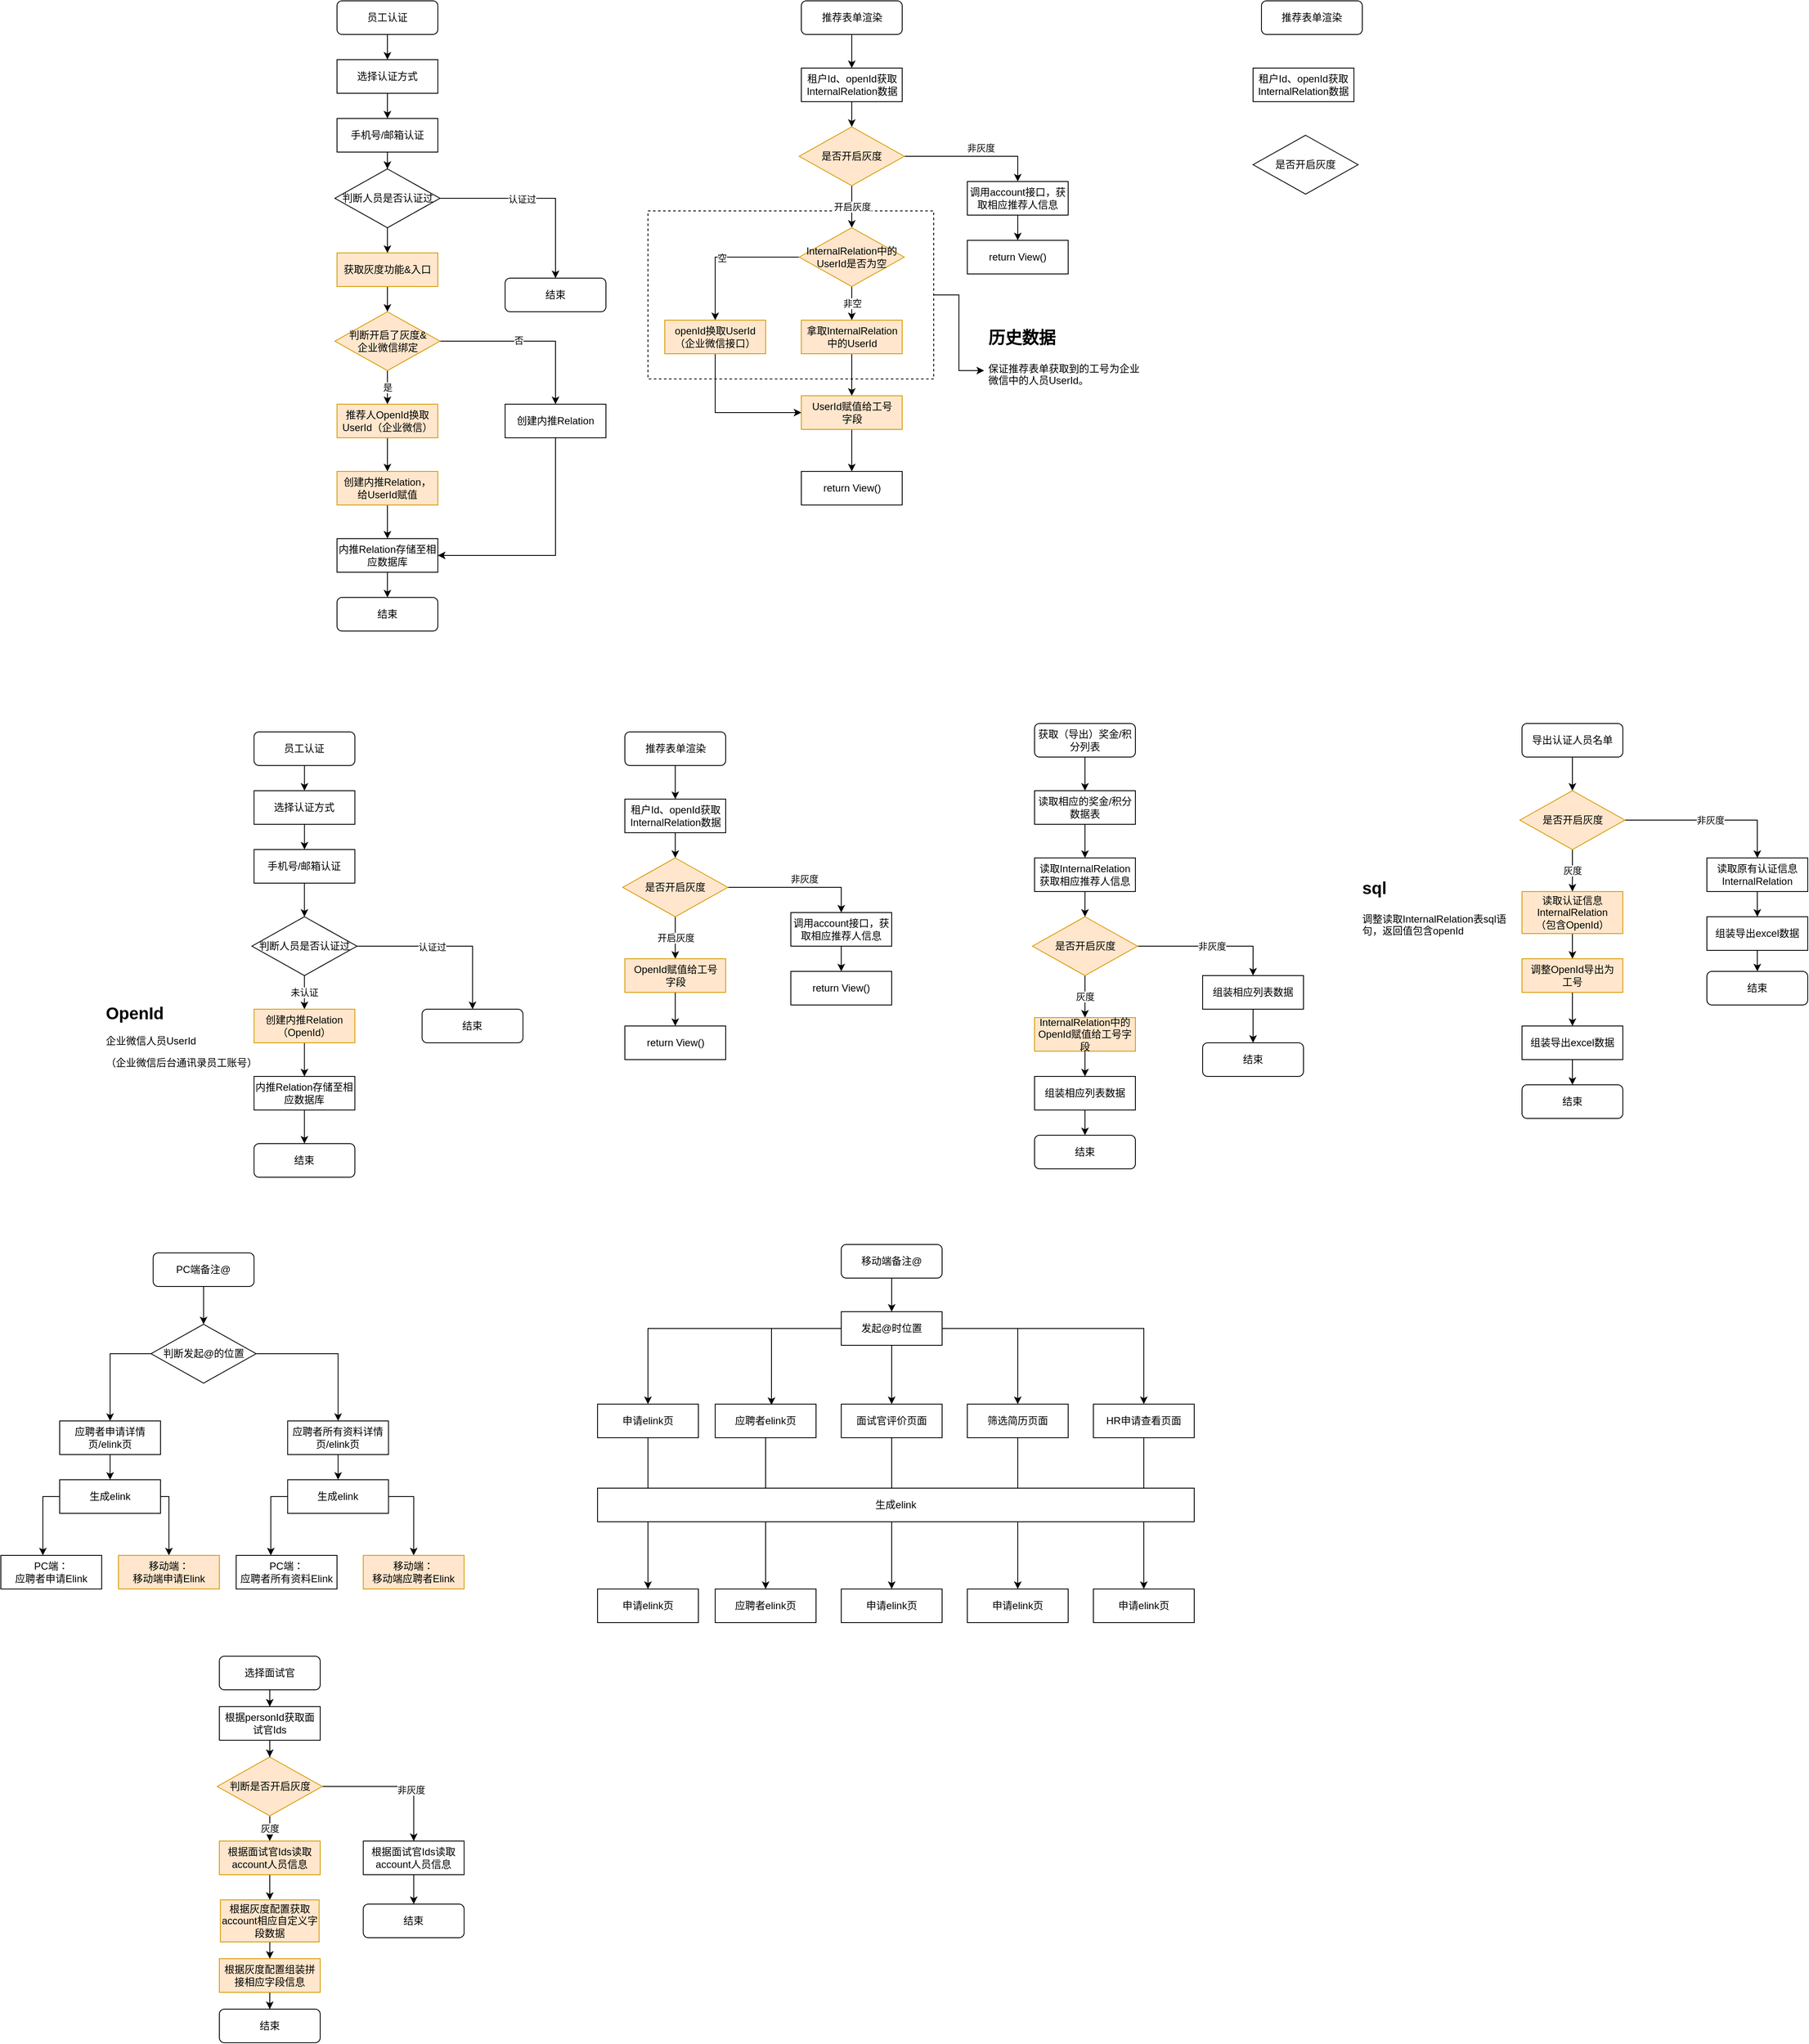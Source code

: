<mxfile version="14.2.7" type="github">
  <diagram name="Page-1" id="e7e014a7-5840-1c2e-5031-d8a46d1fe8dd">
    <mxGraphModel dx="868" dy="450" grid="1" gridSize="10" guides="1" tooltips="1" connect="1" arrows="1" fold="1" page="1" pageScale="1" pageWidth="4681" pageHeight="3300" background="#ffffff" math="0" shadow="0">
      <root>
        <mxCell id="0" />
        <mxCell id="1" parent="0" />
        <mxCell id="D27OONdSgNR5lXa9ugMb-113" style="edgeStyle=orthogonalEdgeStyle;rounded=0;orthogonalLoop=1;jettySize=auto;html=1;" parent="1" source="D27OONdSgNR5lXa9ugMb-111" target="D27OONdSgNR5lXa9ugMb-105" edge="1">
          <mxGeometry relative="1" as="geometry" />
        </mxCell>
        <mxCell id="D27OONdSgNR5lXa9ugMb-111" value="" style="rounded=0;whiteSpace=wrap;html=1;dashed=1;" parent="1" vertex="1">
          <mxGeometry x="810" y="290" width="340" height="200" as="geometry" />
        </mxCell>
        <mxCell id="D27OONdSgNR5lXa9ugMb-51" value="" style="edgeStyle=orthogonalEdgeStyle;rounded=0;orthogonalLoop=1;jettySize=auto;html=1;" parent="1" source="D27OONdSgNR5lXa9ugMb-41" target="D27OONdSgNR5lXa9ugMb-47" edge="1">
          <mxGeometry relative="1" as="geometry" />
        </mxCell>
        <mxCell id="D27OONdSgNR5lXa9ugMb-41" value="员工认证" style="rounded=1;whiteSpace=wrap;html=1;" parent="1" vertex="1">
          <mxGeometry x="440" y="40" width="120" height="40" as="geometry" />
        </mxCell>
        <mxCell id="D27OONdSgNR5lXa9ugMb-53" value="" style="edgeStyle=orthogonalEdgeStyle;rounded=0;orthogonalLoop=1;jettySize=auto;html=1;" parent="1" source="D27OONdSgNR5lXa9ugMb-44" target="D27OONdSgNR5lXa9ugMb-48" edge="1">
          <mxGeometry relative="1" as="geometry" />
        </mxCell>
        <mxCell id="D27OONdSgNR5lXa9ugMb-44" value="手机号/邮箱认证" style="rounded=0;whiteSpace=wrap;html=1;" parent="1" vertex="1">
          <mxGeometry x="440" y="180" width="120" height="40" as="geometry" />
        </mxCell>
        <mxCell id="D27OONdSgNR5lXa9ugMb-58" value="" style="edgeStyle=orthogonalEdgeStyle;rounded=0;orthogonalLoop=1;jettySize=auto;html=1;" parent="1" source="D27OONdSgNR5lXa9ugMb-45" target="D27OONdSgNR5lXa9ugMb-56" edge="1">
          <mxGeometry relative="1" as="geometry" />
        </mxCell>
        <mxCell id="D27OONdSgNR5lXa9ugMb-45" value="获取灰度功能&amp;amp;入口" style="rounded=0;whiteSpace=wrap;html=1;fillColor=#ffe6cc;strokeColor=#d79b00;" parent="1" vertex="1">
          <mxGeometry x="440" y="340" width="120" height="40" as="geometry" />
        </mxCell>
        <mxCell id="D27OONdSgNR5lXa9ugMb-52" value="" style="edgeStyle=orthogonalEdgeStyle;rounded=0;orthogonalLoop=1;jettySize=auto;html=1;" parent="1" source="D27OONdSgNR5lXa9ugMb-47" target="D27OONdSgNR5lXa9ugMb-44" edge="1">
          <mxGeometry relative="1" as="geometry" />
        </mxCell>
        <mxCell id="D27OONdSgNR5lXa9ugMb-47" value="选择认证方式" style="rounded=0;whiteSpace=wrap;html=1;" parent="1" vertex="1">
          <mxGeometry x="440" y="110" width="120" height="40" as="geometry" />
        </mxCell>
        <mxCell id="D27OONdSgNR5lXa9ugMb-54" style="edgeStyle=orthogonalEdgeStyle;rounded=0;orthogonalLoop=1;jettySize=auto;html=1;entryX=0.5;entryY=0;entryDx=0;entryDy=0;" parent="1" source="D27OONdSgNR5lXa9ugMb-48" target="D27OONdSgNR5lXa9ugMb-50" edge="1">
          <mxGeometry relative="1" as="geometry" />
        </mxCell>
        <mxCell id="D27OONdSgNR5lXa9ugMb-55" value="认证过" style="edgeLabel;html=1;align=center;verticalAlign=middle;resizable=0;points=[];" parent="D27OONdSgNR5lXa9ugMb-54" vertex="1" connectable="0">
          <mxGeometry x="-0.165" y="-1" relative="1" as="geometry">
            <mxPoint as="offset" />
          </mxGeometry>
        </mxCell>
        <mxCell id="D27OONdSgNR5lXa9ugMb-57" value="" style="edgeStyle=orthogonalEdgeStyle;rounded=0;orthogonalLoop=1;jettySize=auto;html=1;" parent="1" source="D27OONdSgNR5lXa9ugMb-48" target="D27OONdSgNR5lXa9ugMb-45" edge="1">
          <mxGeometry relative="1" as="geometry" />
        </mxCell>
        <mxCell id="D27OONdSgNR5lXa9ugMb-48" value="判断人员是否认证过" style="rhombus;whiteSpace=wrap;html=1;" parent="1" vertex="1">
          <mxGeometry x="437.5" y="240" width="125" height="70" as="geometry" />
        </mxCell>
        <mxCell id="D27OONdSgNR5lXa9ugMb-50" value="结束" style="rounded=1;whiteSpace=wrap;html=1;" parent="1" vertex="1">
          <mxGeometry x="640" y="370" width="120" height="40" as="geometry" />
        </mxCell>
        <mxCell id="D27OONdSgNR5lXa9ugMb-60" value="是" style="edgeStyle=orthogonalEdgeStyle;rounded=0;orthogonalLoop=1;jettySize=auto;html=1;" parent="1" source="D27OONdSgNR5lXa9ugMb-56" target="D27OONdSgNR5lXa9ugMb-59" edge="1">
          <mxGeometry relative="1" as="geometry" />
        </mxCell>
        <mxCell id="D27OONdSgNR5lXa9ugMb-72" style="edgeStyle=orthogonalEdgeStyle;rounded=0;orthogonalLoop=1;jettySize=auto;html=1;" parent="1" source="D27OONdSgNR5lXa9ugMb-56" target="D27OONdSgNR5lXa9ugMb-70" edge="1">
          <mxGeometry relative="1" as="geometry" />
        </mxCell>
        <mxCell id="D27OONdSgNR5lXa9ugMb-73" value="否" style="edgeLabel;html=1;align=center;verticalAlign=middle;resizable=0;points=[];" parent="D27OONdSgNR5lXa9ugMb-72" vertex="1" connectable="0">
          <mxGeometry x="-0.12" y="1" relative="1" as="geometry">
            <mxPoint as="offset" />
          </mxGeometry>
        </mxCell>
        <mxCell id="D27OONdSgNR5lXa9ugMb-56" value="判断开启了灰度&amp;amp;&lt;br&gt;企业微信绑定" style="rhombus;whiteSpace=wrap;html=1;fillColor=#ffe6cc;strokeColor=#d79b00;" parent="1" vertex="1">
          <mxGeometry x="437.5" y="410" width="125" height="70" as="geometry" />
        </mxCell>
        <mxCell id="D27OONdSgNR5lXa9ugMb-66" value="" style="edgeStyle=orthogonalEdgeStyle;rounded=0;orthogonalLoop=1;jettySize=auto;html=1;" parent="1" source="D27OONdSgNR5lXa9ugMb-59" target="D27OONdSgNR5lXa9ugMb-61" edge="1">
          <mxGeometry relative="1" as="geometry" />
        </mxCell>
        <mxCell id="D27OONdSgNR5lXa9ugMb-59" value="推荐人OpenId换取UserId（企业微信）" style="rounded=0;whiteSpace=wrap;html=1;fillColor=#ffe6cc;strokeColor=#d79b00;" parent="1" vertex="1">
          <mxGeometry x="440" y="520" width="120" height="40" as="geometry" />
        </mxCell>
        <mxCell id="D27OONdSgNR5lXa9ugMb-74" style="edgeStyle=orthogonalEdgeStyle;rounded=0;orthogonalLoop=1;jettySize=auto;html=1;" parent="1" source="D27OONdSgNR5lXa9ugMb-61" target="D27OONdSgNR5lXa9ugMb-71" edge="1">
          <mxGeometry relative="1" as="geometry" />
        </mxCell>
        <mxCell id="D27OONdSgNR5lXa9ugMb-61" value="创建内推Relation，&lt;br&gt;给UserId赋值" style="rounded=0;whiteSpace=wrap;html=1;fillColor=#ffe6cc;strokeColor=#d79b00;" parent="1" vertex="1">
          <mxGeometry x="440" y="600" width="120" height="40" as="geometry" />
        </mxCell>
        <mxCell id="D27OONdSgNR5lXa9ugMb-64" value="结束" style="rounded=1;whiteSpace=wrap;html=1;" parent="1" vertex="1">
          <mxGeometry x="440" y="750" width="120" height="40" as="geometry" />
        </mxCell>
        <mxCell id="D27OONdSgNR5lXa9ugMb-80" style="edgeStyle=orthogonalEdgeStyle;rounded=0;orthogonalLoop=1;jettySize=auto;html=1;entryX=1;entryY=0.5;entryDx=0;entryDy=0;" parent="1" source="D27OONdSgNR5lXa9ugMb-70" target="D27OONdSgNR5lXa9ugMb-71" edge="1">
          <mxGeometry relative="1" as="geometry">
            <Array as="points">
              <mxPoint x="700" y="700" />
            </Array>
          </mxGeometry>
        </mxCell>
        <mxCell id="D27OONdSgNR5lXa9ugMb-70" value="创建内推Relation" style="rounded=0;whiteSpace=wrap;html=1;" parent="1" vertex="1">
          <mxGeometry x="640" y="520" width="120" height="40" as="geometry" />
        </mxCell>
        <mxCell id="D27OONdSgNR5lXa9ugMb-79" value="" style="edgeStyle=orthogonalEdgeStyle;rounded=0;orthogonalLoop=1;jettySize=auto;html=1;" parent="1" source="D27OONdSgNR5lXa9ugMb-71" target="D27OONdSgNR5lXa9ugMb-64" edge="1">
          <mxGeometry relative="1" as="geometry" />
        </mxCell>
        <mxCell id="D27OONdSgNR5lXa9ugMb-71" value="内推Relation存储至相应数据库" style="rounded=0;whiteSpace=wrap;html=1;" parent="1" vertex="1">
          <mxGeometry x="440" y="680" width="120" height="40" as="geometry" />
        </mxCell>
        <mxCell id="D27OONdSgNR5lXa9ugMb-91" value="" style="edgeStyle=orthogonalEdgeStyle;rounded=0;orthogonalLoop=1;jettySize=auto;html=1;" parent="1" source="D27OONdSgNR5lXa9ugMb-83" target="D27OONdSgNR5lXa9ugMb-84" edge="1">
          <mxGeometry relative="1" as="geometry" />
        </mxCell>
        <mxCell id="D27OONdSgNR5lXa9ugMb-83" value="推荐表单渲染" style="rounded=1;whiteSpace=wrap;html=1;" parent="1" vertex="1">
          <mxGeometry x="992.5" y="40" width="120" height="40" as="geometry" />
        </mxCell>
        <mxCell id="D27OONdSgNR5lXa9ugMb-92" value="" style="edgeStyle=orthogonalEdgeStyle;rounded=0;orthogonalLoop=1;jettySize=auto;html=1;" parent="1" source="D27OONdSgNR5lXa9ugMb-84" target="D27OONdSgNR5lXa9ugMb-86" edge="1">
          <mxGeometry relative="1" as="geometry" />
        </mxCell>
        <mxCell id="D27OONdSgNR5lXa9ugMb-84" value="租户Id、openId获取InternalRelation数据" style="rounded=0;whiteSpace=wrap;html=1;" parent="1" vertex="1">
          <mxGeometry x="992.5" y="120" width="120" height="40" as="geometry" />
        </mxCell>
        <mxCell id="D27OONdSgNR5lXa9ugMb-97" value="" style="edgeStyle=orthogonalEdgeStyle;rounded=0;orthogonalLoop=1;jettySize=auto;html=1;" parent="1" source="D27OONdSgNR5lXa9ugMb-85" target="D27OONdSgNR5lXa9ugMb-96" edge="1">
          <mxGeometry relative="1" as="geometry" />
        </mxCell>
        <mxCell id="D27OONdSgNR5lXa9ugMb-85" value="调用account接口，获取相应推荐人信息" style="rounded=0;whiteSpace=wrap;html=1;" parent="1" vertex="1">
          <mxGeometry x="1190" y="255" width="120" height="40" as="geometry" />
        </mxCell>
        <mxCell id="D27OONdSgNR5lXa9ugMb-93" value="开启灰度" style="edgeStyle=orthogonalEdgeStyle;rounded=0;orthogonalLoop=1;jettySize=auto;html=1;" parent="1" source="D27OONdSgNR5lXa9ugMb-86" target="D27OONdSgNR5lXa9ugMb-87" edge="1">
          <mxGeometry relative="1" as="geometry" />
        </mxCell>
        <mxCell id="D27OONdSgNR5lXa9ugMb-94" value="" style="edgeStyle=orthogonalEdgeStyle;rounded=0;orthogonalLoop=1;jettySize=auto;html=1;" parent="1" source="D27OONdSgNR5lXa9ugMb-86" target="D27OONdSgNR5lXa9ugMb-85" edge="1">
          <mxGeometry relative="1" as="geometry">
            <Array as="points">
              <mxPoint x="1250" y="225" />
            </Array>
          </mxGeometry>
        </mxCell>
        <mxCell id="D27OONdSgNR5lXa9ugMb-95" value="非灰度" style="edgeLabel;html=1;align=center;verticalAlign=middle;resizable=0;points=[];" parent="D27OONdSgNR5lXa9ugMb-94" vertex="1" connectable="0">
          <mxGeometry x="-0.016" relative="1" as="geometry">
            <mxPoint x="9.36" y="-10" as="offset" />
          </mxGeometry>
        </mxCell>
        <mxCell id="D27OONdSgNR5lXa9ugMb-86" value="是否开启灰度" style="rhombus;whiteSpace=wrap;html=1;fillColor=#ffe6cc;strokeColor=#d79b00;" parent="1" vertex="1">
          <mxGeometry x="990" y="190" width="125" height="70" as="geometry" />
        </mxCell>
        <mxCell id="D27OONdSgNR5lXa9ugMb-98" value="非空" style="edgeStyle=orthogonalEdgeStyle;rounded=0;orthogonalLoop=1;jettySize=auto;html=1;" parent="1" source="D27OONdSgNR5lXa9ugMb-87" target="D27OONdSgNR5lXa9ugMb-88" edge="1">
          <mxGeometry relative="1" as="geometry" />
        </mxCell>
        <mxCell id="D27OONdSgNR5lXa9ugMb-99" style="edgeStyle=orthogonalEdgeStyle;rounded=0;orthogonalLoop=1;jettySize=auto;html=1;entryX=0.5;entryY=0;entryDx=0;entryDy=0;" parent="1" source="D27OONdSgNR5lXa9ugMb-87" target="D27OONdSgNR5lXa9ugMb-89" edge="1">
          <mxGeometry relative="1" as="geometry" />
        </mxCell>
        <mxCell id="D27OONdSgNR5lXa9ugMb-100" value="空" style="edgeLabel;html=1;align=center;verticalAlign=middle;resizable=0;points=[];" parent="D27OONdSgNR5lXa9ugMb-99" vertex="1" connectable="0">
          <mxGeometry x="0.052" y="1" relative="1" as="geometry">
            <mxPoint as="offset" />
          </mxGeometry>
        </mxCell>
        <mxCell id="D27OONdSgNR5lXa9ugMb-87" value="InternalRelation中的UserId是否为空" style="rhombus;whiteSpace=wrap;html=1;fillColor=#ffe6cc;strokeColor=#d79b00;" parent="1" vertex="1">
          <mxGeometry x="990" y="310" width="125" height="70" as="geometry" />
        </mxCell>
        <mxCell id="D27OONdSgNR5lXa9ugMb-102" style="edgeStyle=orthogonalEdgeStyle;rounded=0;orthogonalLoop=1;jettySize=auto;html=1;entryX=0.5;entryY=0;entryDx=0;entryDy=0;" parent="1" source="D27OONdSgNR5lXa9ugMb-88" target="D27OONdSgNR5lXa9ugMb-101" edge="1">
          <mxGeometry relative="1" as="geometry" />
        </mxCell>
        <mxCell id="D27OONdSgNR5lXa9ugMb-88" value="拿取InternalRelation中的UserId" style="rounded=0;whiteSpace=wrap;html=1;fillColor=#ffe6cc;strokeColor=#d79b00;" parent="1" vertex="1">
          <mxGeometry x="992.5" y="420" width="120" height="40" as="geometry" />
        </mxCell>
        <mxCell id="D27OONdSgNR5lXa9ugMb-103" style="edgeStyle=orthogonalEdgeStyle;rounded=0;orthogonalLoop=1;jettySize=auto;html=1;entryX=0;entryY=0.5;entryDx=0;entryDy=0;" parent="1" source="D27OONdSgNR5lXa9ugMb-89" target="D27OONdSgNR5lXa9ugMb-101" edge="1">
          <mxGeometry relative="1" as="geometry">
            <Array as="points">
              <mxPoint x="890" y="530" />
            </Array>
          </mxGeometry>
        </mxCell>
        <mxCell id="D27OONdSgNR5lXa9ugMb-89" value="openId换取UserId（企业微信接口）" style="rounded=0;whiteSpace=wrap;html=1;fillColor=#ffe6cc;strokeColor=#d79b00;" parent="1" vertex="1">
          <mxGeometry x="830" y="420" width="120" height="40" as="geometry" />
        </mxCell>
        <mxCell id="D27OONdSgNR5lXa9ugMb-90" value="return View()" style="rounded=0;whiteSpace=wrap;html=1;" parent="1" vertex="1">
          <mxGeometry x="992.5" y="600" width="120" height="40" as="geometry" />
        </mxCell>
        <mxCell id="D27OONdSgNR5lXa9ugMb-96" value="return View()" style="rounded=0;whiteSpace=wrap;html=1;" parent="1" vertex="1">
          <mxGeometry x="1190" y="325" width="120" height="40" as="geometry" />
        </mxCell>
        <mxCell id="D27OONdSgNR5lXa9ugMb-104" value="" style="edgeStyle=orthogonalEdgeStyle;rounded=0;orthogonalLoop=1;jettySize=auto;html=1;" parent="1" source="D27OONdSgNR5lXa9ugMb-101" target="D27OONdSgNR5lXa9ugMb-90" edge="1">
          <mxGeometry relative="1" as="geometry" />
        </mxCell>
        <mxCell id="D27OONdSgNR5lXa9ugMb-101" value="UserId赋值给工号&lt;br&gt;字段" style="rounded=0;whiteSpace=wrap;html=1;fillColor=#ffe6cc;strokeColor=#d79b00;" parent="1" vertex="1">
          <mxGeometry x="992.5" y="510" width="120" height="40" as="geometry" />
        </mxCell>
        <mxCell id="D27OONdSgNR5lXa9ugMb-105" value="&lt;h1&gt;&lt;font style=&quot;font-size: 20px&quot;&gt;历史数据&lt;/font&gt;&lt;/h1&gt;&lt;p&gt;&lt;span&gt;保证推荐表单获取到的工号为企业微信中的人员UserId。&lt;/span&gt;&lt;br&gt;&lt;/p&gt;" style="text;html=1;strokeColor=none;fillColor=none;spacing=5;spacingTop=-20;whiteSpace=wrap;overflow=hidden;rounded=0;" parent="1" vertex="1">
          <mxGeometry x="1210" y="420" width="190" height="120" as="geometry" />
        </mxCell>
        <mxCell id="D27OONdSgNR5lXa9ugMb-114" value="推荐表单渲染" style="rounded=1;whiteSpace=wrap;html=1;" parent="1" vertex="1">
          <mxGeometry x="1540" y="40" width="120" height="40" as="geometry" />
        </mxCell>
        <mxCell id="D27OONdSgNR5lXa9ugMb-115" value="租户Id、openId获取InternalRelation数据" style="rounded=0;whiteSpace=wrap;html=1;" parent="1" vertex="1">
          <mxGeometry x="1530" y="120" width="120" height="40" as="geometry" />
        </mxCell>
        <mxCell id="D27OONdSgNR5lXa9ugMb-116" value="是否开启灰度" style="rhombus;whiteSpace=wrap;html=1;" parent="1" vertex="1">
          <mxGeometry x="1530" y="200" width="125" height="70" as="geometry" />
        </mxCell>
        <mxCell id="D27OONdSgNR5lXa9ugMb-117" value="" style="edgeStyle=orthogonalEdgeStyle;rounded=0;orthogonalLoop=1;jettySize=auto;html=1;" parent="1" source="D27OONdSgNR5lXa9ugMb-118" target="D27OONdSgNR5lXa9ugMb-124" edge="1">
          <mxGeometry relative="1" as="geometry" />
        </mxCell>
        <mxCell id="D27OONdSgNR5lXa9ugMb-118" value="员工认证" style="rounded=1;whiteSpace=wrap;html=1;" parent="1" vertex="1">
          <mxGeometry x="341.25" y="910" width="120" height="40" as="geometry" />
        </mxCell>
        <mxCell id="D27OONdSgNR5lXa9ugMb-119" value="" style="edgeStyle=orthogonalEdgeStyle;rounded=0;orthogonalLoop=1;jettySize=auto;html=1;" parent="1" source="D27OONdSgNR5lXa9ugMb-120" target="D27OONdSgNR5lXa9ugMb-128" edge="1">
          <mxGeometry relative="1" as="geometry" />
        </mxCell>
        <mxCell id="D27OONdSgNR5lXa9ugMb-120" value="手机号/邮箱认证" style="rounded=0;whiteSpace=wrap;html=1;" parent="1" vertex="1">
          <mxGeometry x="341.25" y="1050" width="120" height="40" as="geometry" />
        </mxCell>
        <mxCell id="D27OONdSgNR5lXa9ugMb-121" value="" style="edgeStyle=orthogonalEdgeStyle;rounded=0;orthogonalLoop=1;jettySize=auto;html=1;" parent="1" edge="1">
          <mxGeometry relative="1" as="geometry">
            <mxPoint x="401.3" y="1250" as="sourcePoint" />
          </mxGeometry>
        </mxCell>
        <mxCell id="D27OONdSgNR5lXa9ugMb-123" value="" style="edgeStyle=orthogonalEdgeStyle;rounded=0;orthogonalLoop=1;jettySize=auto;html=1;" parent="1" source="D27OONdSgNR5lXa9ugMb-124" target="D27OONdSgNR5lXa9ugMb-120" edge="1">
          <mxGeometry relative="1" as="geometry" />
        </mxCell>
        <mxCell id="D27OONdSgNR5lXa9ugMb-124" value="选择认证方式" style="rounded=0;whiteSpace=wrap;html=1;" parent="1" vertex="1">
          <mxGeometry x="341.25" y="980" width="120" height="40" as="geometry" />
        </mxCell>
        <mxCell id="D27OONdSgNR5lXa9ugMb-125" style="edgeStyle=orthogonalEdgeStyle;rounded=0;orthogonalLoop=1;jettySize=auto;html=1;entryX=0.5;entryY=0;entryDx=0;entryDy=0;" parent="1" source="D27OONdSgNR5lXa9ugMb-128" target="D27OONdSgNR5lXa9ugMb-129" edge="1">
          <mxGeometry relative="1" as="geometry" />
        </mxCell>
        <mxCell id="D27OONdSgNR5lXa9ugMb-126" value="认证过" style="edgeLabel;html=1;align=center;verticalAlign=middle;resizable=0;points=[];" parent="D27OONdSgNR5lXa9ugMb-125" vertex="1" connectable="0">
          <mxGeometry x="-0.165" y="-1" relative="1" as="geometry">
            <mxPoint as="offset" />
          </mxGeometry>
        </mxCell>
        <mxCell id="D27OONdSgNR5lXa9ugMb-127" value="未认证" style="edgeStyle=orthogonalEdgeStyle;rounded=0;orthogonalLoop=1;jettySize=auto;html=1;entryX=0.5;entryY=0;entryDx=0;entryDy=0;" parent="1" source="D27OONdSgNR5lXa9ugMb-128" target="D27OONdSgNR5lXa9ugMb-140" edge="1">
          <mxGeometry relative="1" as="geometry">
            <mxPoint x="401.3" y="1210" as="targetPoint" />
          </mxGeometry>
        </mxCell>
        <mxCell id="D27OONdSgNR5lXa9ugMb-128" value="判断人员是否认证过" style="rhombus;whiteSpace=wrap;html=1;" parent="1" vertex="1">
          <mxGeometry x="338.75" y="1130" width="125" height="70" as="geometry" />
        </mxCell>
        <mxCell id="D27OONdSgNR5lXa9ugMb-129" value="结束" style="rounded=1;whiteSpace=wrap;html=1;" parent="1" vertex="1">
          <mxGeometry x="541.25" y="1240" width="120" height="40" as="geometry" />
        </mxCell>
        <mxCell id="D27OONdSgNR5lXa9ugMb-130" value="是" style="edgeStyle=orthogonalEdgeStyle;rounded=0;orthogonalLoop=1;jettySize=auto;html=1;" parent="1" edge="1">
          <mxGeometry relative="1" as="geometry">
            <mxPoint x="401.25" y="1350" as="sourcePoint" />
          </mxGeometry>
        </mxCell>
        <mxCell id="D27OONdSgNR5lXa9ugMb-134" value="" style="edgeStyle=orthogonalEdgeStyle;rounded=0;orthogonalLoop=1;jettySize=auto;html=1;" parent="1" edge="1">
          <mxGeometry relative="1" as="geometry">
            <mxPoint x="401.25" y="1430" as="sourcePoint" />
          </mxGeometry>
        </mxCell>
        <mxCell id="D27OONdSgNR5lXa9ugMb-138" value="结束" style="rounded=1;whiteSpace=wrap;html=1;" parent="1" vertex="1">
          <mxGeometry x="341.25" y="1400" width="120" height="40" as="geometry" />
        </mxCell>
        <mxCell id="D27OONdSgNR5lXa9ugMb-146" value="" style="edgeStyle=orthogonalEdgeStyle;rounded=0;orthogonalLoop=1;jettySize=auto;html=1;" parent="1" source="D27OONdSgNR5lXa9ugMb-140" target="D27OONdSgNR5lXa9ugMb-142" edge="1">
          <mxGeometry relative="1" as="geometry" />
        </mxCell>
        <mxCell id="D27OONdSgNR5lXa9ugMb-140" value="创建内推Relation（OpenId）" style="rounded=0;whiteSpace=wrap;html=1;fillColor=#ffe6cc;strokeColor=#d79b00;" parent="1" vertex="1">
          <mxGeometry x="341.25" y="1240" width="120" height="40" as="geometry" />
        </mxCell>
        <mxCell id="D27OONdSgNR5lXa9ugMb-147" value="" style="edgeStyle=orthogonalEdgeStyle;rounded=0;orthogonalLoop=1;jettySize=auto;html=1;" parent="1" source="D27OONdSgNR5lXa9ugMb-142" target="D27OONdSgNR5lXa9ugMb-138" edge="1">
          <mxGeometry relative="1" as="geometry" />
        </mxCell>
        <mxCell id="D27OONdSgNR5lXa9ugMb-142" value="内推Relation存储至相应数据库" style="rounded=0;whiteSpace=wrap;html=1;" parent="1" vertex="1">
          <mxGeometry x="341.25" y="1320" width="120" height="40" as="geometry" />
        </mxCell>
        <mxCell id="D27OONdSgNR5lXa9ugMb-148" value="&lt;h1 style=&quot;font-size: 20px&quot;&gt;OpenId&lt;/h1&gt;&lt;p&gt;企业微信人员UserId&lt;/p&gt;&lt;p&gt;（企业微信后台通讯录员工账号）&lt;/p&gt;" style="text;html=1;strokeColor=none;fillColor=none;spacing=5;spacingTop=-20;whiteSpace=wrap;overflow=hidden;rounded=0;dashed=1;" parent="1" vertex="1">
          <mxGeometry x="160" y="1230" width="190" height="120" as="geometry" />
        </mxCell>
        <mxCell id="D27OONdSgNR5lXa9ugMb-151" value="" style="edgeStyle=orthogonalEdgeStyle;rounded=0;orthogonalLoop=1;jettySize=auto;html=1;" parent="1" source="D27OONdSgNR5lXa9ugMb-152" target="D27OONdSgNR5lXa9ugMb-154" edge="1">
          <mxGeometry relative="1" as="geometry" />
        </mxCell>
        <mxCell id="D27OONdSgNR5lXa9ugMb-152" value="推荐表单渲染" style="rounded=1;whiteSpace=wrap;html=1;" parent="1" vertex="1">
          <mxGeometry x="782.5" y="910" width="120" height="40" as="geometry" />
        </mxCell>
        <mxCell id="D27OONdSgNR5lXa9ugMb-153" value="" style="edgeStyle=orthogonalEdgeStyle;rounded=0;orthogonalLoop=1;jettySize=auto;html=1;" parent="1" source="D27OONdSgNR5lXa9ugMb-154" target="D27OONdSgNR5lXa9ugMb-160" edge="1">
          <mxGeometry relative="1" as="geometry" />
        </mxCell>
        <mxCell id="D27OONdSgNR5lXa9ugMb-154" value="租户Id、openId获取InternalRelation数据" style="rounded=0;whiteSpace=wrap;html=1;" parent="1" vertex="1">
          <mxGeometry x="782.5" y="990" width="120" height="40" as="geometry" />
        </mxCell>
        <mxCell id="D27OONdSgNR5lXa9ugMb-155" value="" style="edgeStyle=orthogonalEdgeStyle;rounded=0;orthogonalLoop=1;jettySize=auto;html=1;" parent="1" source="D27OONdSgNR5lXa9ugMb-156" target="D27OONdSgNR5lXa9ugMb-170" edge="1">
          <mxGeometry relative="1" as="geometry" />
        </mxCell>
        <mxCell id="D27OONdSgNR5lXa9ugMb-156" value="调用account接口，获取相应推荐人信息" style="rounded=0;whiteSpace=wrap;html=1;" parent="1" vertex="1">
          <mxGeometry x="980" y="1125" width="120" height="40" as="geometry" />
        </mxCell>
        <mxCell id="D27OONdSgNR5lXa9ugMb-157" value="开启灰度" style="edgeStyle=orthogonalEdgeStyle;rounded=0;orthogonalLoop=1;jettySize=auto;html=1;" parent="1" source="D27OONdSgNR5lXa9ugMb-160" edge="1">
          <mxGeometry relative="1" as="geometry">
            <mxPoint x="842.5" y="1180" as="targetPoint" />
          </mxGeometry>
        </mxCell>
        <mxCell id="D27OONdSgNR5lXa9ugMb-158" value="" style="edgeStyle=orthogonalEdgeStyle;rounded=0;orthogonalLoop=1;jettySize=auto;html=1;" parent="1" source="D27OONdSgNR5lXa9ugMb-160" target="D27OONdSgNR5lXa9ugMb-156" edge="1">
          <mxGeometry relative="1" as="geometry">
            <Array as="points">
              <mxPoint x="1040" y="1095" />
            </Array>
          </mxGeometry>
        </mxCell>
        <mxCell id="D27OONdSgNR5lXa9ugMb-159" value="非灰度" style="edgeLabel;html=1;align=center;verticalAlign=middle;resizable=0;points=[];" parent="D27OONdSgNR5lXa9ugMb-158" vertex="1" connectable="0">
          <mxGeometry x="-0.016" relative="1" as="geometry">
            <mxPoint x="9.36" y="-10" as="offset" />
          </mxGeometry>
        </mxCell>
        <mxCell id="D27OONdSgNR5lXa9ugMb-160" value="是否开启灰度" style="rhombus;whiteSpace=wrap;html=1;fillColor=#ffe6cc;strokeColor=#d79b00;" parent="1" vertex="1">
          <mxGeometry x="780" y="1060" width="125" height="70" as="geometry" />
        </mxCell>
        <mxCell id="D27OONdSgNR5lXa9ugMb-169" value="return View()" style="rounded=0;whiteSpace=wrap;html=1;" parent="1" vertex="1">
          <mxGeometry x="782.5" y="1260" width="120" height="40" as="geometry" />
        </mxCell>
        <mxCell id="D27OONdSgNR5lXa9ugMb-170" value="return View()" style="rounded=0;whiteSpace=wrap;html=1;" parent="1" vertex="1">
          <mxGeometry x="980" y="1195" width="120" height="40" as="geometry" />
        </mxCell>
        <mxCell id="D27OONdSgNR5lXa9ugMb-171" value="" style="edgeStyle=orthogonalEdgeStyle;rounded=0;orthogonalLoop=1;jettySize=auto;html=1;" parent="1" source="D27OONdSgNR5lXa9ugMb-172" target="D27OONdSgNR5lXa9ugMb-169" edge="1">
          <mxGeometry relative="1" as="geometry" />
        </mxCell>
        <mxCell id="D27OONdSgNR5lXa9ugMb-172" value="OpenId赋值给工号&lt;br&gt;字段" style="rounded=0;whiteSpace=wrap;html=1;fillColor=#ffe6cc;strokeColor=#d79b00;" parent="1" vertex="1">
          <mxGeometry x="782.5" y="1180" width="120" height="40" as="geometry" />
        </mxCell>
        <mxCell id="D27OONdSgNR5lXa9ugMb-187" value="" style="edgeStyle=orthogonalEdgeStyle;rounded=0;orthogonalLoop=1;jettySize=auto;html=1;" parent="1" source="D27OONdSgNR5lXa9ugMb-176" target="D27OONdSgNR5lXa9ugMb-177" edge="1">
          <mxGeometry relative="1" as="geometry" />
        </mxCell>
        <mxCell id="D27OONdSgNR5lXa9ugMb-176" value="获取（导出）奖金/积分列表" style="rounded=1;whiteSpace=wrap;html=1;" parent="1" vertex="1">
          <mxGeometry x="1270" y="900" width="120" height="40" as="geometry" />
        </mxCell>
        <mxCell id="D27OONdSgNR5lXa9ugMb-188" value="" style="edgeStyle=orthogonalEdgeStyle;rounded=0;orthogonalLoop=1;jettySize=auto;html=1;" parent="1" source="D27OONdSgNR5lXa9ugMb-177" target="D27OONdSgNR5lXa9ugMb-180" edge="1">
          <mxGeometry relative="1" as="geometry" />
        </mxCell>
        <mxCell id="D27OONdSgNR5lXa9ugMb-177" value="读取相应的奖金/积分数据表" style="rounded=0;whiteSpace=wrap;html=1;" parent="1" vertex="1">
          <mxGeometry x="1270" y="980" width="120" height="40" as="geometry" />
        </mxCell>
        <mxCell id="D27OONdSgNR5lXa9ugMb-190" value="灰度" style="edgeStyle=orthogonalEdgeStyle;rounded=0;orthogonalLoop=1;jettySize=auto;html=1;" parent="1" source="D27OONdSgNR5lXa9ugMb-179" target="D27OONdSgNR5lXa9ugMb-183" edge="1">
          <mxGeometry relative="1" as="geometry" />
        </mxCell>
        <mxCell id="D27OONdSgNR5lXa9ugMb-193" value="" style="edgeStyle=orthogonalEdgeStyle;rounded=0;orthogonalLoop=1;jettySize=auto;html=1;" parent="1" source="D27OONdSgNR5lXa9ugMb-179" target="D27OONdSgNR5lXa9ugMb-181" edge="1">
          <mxGeometry relative="1" as="geometry">
            <Array as="points">
              <mxPoint x="1530" y="1165" />
            </Array>
          </mxGeometry>
        </mxCell>
        <mxCell id="D27OONdSgNR5lXa9ugMb-195" value="非灰度" style="edgeLabel;html=1;align=center;verticalAlign=middle;resizable=0;points=[];" parent="D27OONdSgNR5lXa9ugMb-193" vertex="1" connectable="0">
          <mxGeometry x="0.026" relative="1" as="geometry">
            <mxPoint as="offset" />
          </mxGeometry>
        </mxCell>
        <mxCell id="D27OONdSgNR5lXa9ugMb-179" value="是否开启灰度" style="rhombus;whiteSpace=wrap;html=1;fillColor=#ffe6cc;strokeColor=#d79b00;" parent="1" vertex="1">
          <mxGeometry x="1267.5" y="1130" width="125" height="70" as="geometry" />
        </mxCell>
        <mxCell id="D27OONdSgNR5lXa9ugMb-189" value="" style="edgeStyle=orthogonalEdgeStyle;rounded=0;orthogonalLoop=1;jettySize=auto;html=1;" parent="1" source="D27OONdSgNR5lXa9ugMb-180" target="D27OONdSgNR5lXa9ugMb-179" edge="1">
          <mxGeometry relative="1" as="geometry" />
        </mxCell>
        <mxCell id="D27OONdSgNR5lXa9ugMb-180" value="读取InternalRelation获取相应推荐人信息" style="rounded=0;whiteSpace=wrap;html=1;" parent="1" vertex="1">
          <mxGeometry x="1270" y="1060" width="120" height="40" as="geometry" />
        </mxCell>
        <mxCell id="D27OONdSgNR5lXa9ugMb-194" value="" style="edgeStyle=orthogonalEdgeStyle;rounded=0;orthogonalLoop=1;jettySize=auto;html=1;" parent="1" source="D27OONdSgNR5lXa9ugMb-181" target="D27OONdSgNR5lXa9ugMb-182" edge="1">
          <mxGeometry relative="1" as="geometry" />
        </mxCell>
        <mxCell id="D27OONdSgNR5lXa9ugMb-181" value="组装相应列表数据" style="rounded=0;whiteSpace=wrap;html=1;" parent="1" vertex="1">
          <mxGeometry x="1470" y="1200" width="120" height="40" as="geometry" />
        </mxCell>
        <mxCell id="D27OONdSgNR5lXa9ugMb-182" value="结束" style="rounded=1;whiteSpace=wrap;html=1;" parent="1" vertex="1">
          <mxGeometry x="1470" y="1280" width="120" height="40" as="geometry" />
        </mxCell>
        <mxCell id="D27OONdSgNR5lXa9ugMb-191" value="" style="edgeStyle=orthogonalEdgeStyle;rounded=0;orthogonalLoop=1;jettySize=auto;html=1;" parent="1" source="D27OONdSgNR5lXa9ugMb-183" target="D27OONdSgNR5lXa9ugMb-186" edge="1">
          <mxGeometry relative="1" as="geometry" />
        </mxCell>
        <mxCell id="D27OONdSgNR5lXa9ugMb-183" value="InternalRelation中的OpenId赋值给工号字段" style="rounded=0;whiteSpace=wrap;html=1;fillColor=#ffe6cc;strokeColor=#d79b00;" parent="1" vertex="1">
          <mxGeometry x="1270" y="1250" width="120" height="40" as="geometry" />
        </mxCell>
        <mxCell id="D27OONdSgNR5lXa9ugMb-185" value="结束" style="rounded=1;whiteSpace=wrap;html=1;" parent="1" vertex="1">
          <mxGeometry x="1270" y="1390" width="120" height="40" as="geometry" />
        </mxCell>
        <mxCell id="D27OONdSgNR5lXa9ugMb-192" value="" style="edgeStyle=orthogonalEdgeStyle;rounded=0;orthogonalLoop=1;jettySize=auto;html=1;" parent="1" source="D27OONdSgNR5lXa9ugMb-186" target="D27OONdSgNR5lXa9ugMb-185" edge="1">
          <mxGeometry relative="1" as="geometry" />
        </mxCell>
        <mxCell id="D27OONdSgNR5lXa9ugMb-186" value="组装相应列表数据" style="rounded=0;whiteSpace=wrap;html=1;" parent="1" vertex="1">
          <mxGeometry x="1270" y="1320" width="120" height="40" as="geometry" />
        </mxCell>
        <mxCell id="D27OONdSgNR5lXa9ugMb-206" value="" style="edgeStyle=orthogonalEdgeStyle;rounded=0;orthogonalLoop=1;jettySize=auto;html=1;" parent="1" source="D27OONdSgNR5lXa9ugMb-196" target="D27OONdSgNR5lXa9ugMb-198" edge="1">
          <mxGeometry relative="1" as="geometry" />
        </mxCell>
        <mxCell id="D27OONdSgNR5lXa9ugMb-196" value="导出认证人员名单" style="rounded=1;whiteSpace=wrap;html=1;" parent="1" vertex="1">
          <mxGeometry x="1850" y="900" width="120" height="40" as="geometry" />
        </mxCell>
        <mxCell id="D27OONdSgNR5lXa9ugMb-223" value="" style="edgeStyle=orthogonalEdgeStyle;rounded=0;orthogonalLoop=1;jettySize=auto;html=1;" parent="1" source="D27OONdSgNR5lXa9ugMb-197" target="D27OONdSgNR5lXa9ugMb-201" edge="1">
          <mxGeometry relative="1" as="geometry" />
        </mxCell>
        <mxCell id="D27OONdSgNR5lXa9ugMb-197" value="读取原有认证信息InternalRelation" style="rounded=0;whiteSpace=wrap;html=1;" parent="1" vertex="1">
          <mxGeometry x="2070" y="1060" width="120" height="40" as="geometry" />
        </mxCell>
        <mxCell id="D27OONdSgNR5lXa9ugMb-207" value="灰度" style="edgeStyle=orthogonalEdgeStyle;rounded=0;orthogonalLoop=1;jettySize=auto;html=1;" parent="1" source="D27OONdSgNR5lXa9ugMb-198" target="D27OONdSgNR5lXa9ugMb-199" edge="1">
          <mxGeometry relative="1" as="geometry" />
        </mxCell>
        <mxCell id="D27OONdSgNR5lXa9ugMb-208" value="非灰度" style="edgeStyle=orthogonalEdgeStyle;rounded=0;orthogonalLoop=1;jettySize=auto;html=1;" parent="1" source="D27OONdSgNR5lXa9ugMb-198" target="D27OONdSgNR5lXa9ugMb-197" edge="1">
          <mxGeometry relative="1" as="geometry" />
        </mxCell>
        <mxCell id="D27OONdSgNR5lXa9ugMb-198" value="是否开启灰度" style="rhombus;whiteSpace=wrap;html=1;fillColor=#ffe6cc;strokeColor=#d79b00;" parent="1" vertex="1">
          <mxGeometry x="1847.5" y="980" width="125" height="70" as="geometry" />
        </mxCell>
        <mxCell id="D27OONdSgNR5lXa9ugMb-210" value="" style="edgeStyle=orthogonalEdgeStyle;rounded=0;orthogonalLoop=1;jettySize=auto;html=1;" parent="1" source="D27OONdSgNR5lXa9ugMb-199" target="D27OONdSgNR5lXa9ugMb-200" edge="1">
          <mxGeometry relative="1" as="geometry" />
        </mxCell>
        <mxCell id="D27OONdSgNR5lXa9ugMb-199" value="读取认证信息InternalRelation&lt;br&gt;（包含OpenId）" style="rounded=0;whiteSpace=wrap;html=1;fillColor=#ffe6cc;strokeColor=#d79b00;" parent="1" vertex="1">
          <mxGeometry x="1850" y="1100" width="120" height="50" as="geometry" />
        </mxCell>
        <mxCell id="D27OONdSgNR5lXa9ugMb-217" value="" style="edgeStyle=orthogonalEdgeStyle;rounded=0;orthogonalLoop=1;jettySize=auto;html=1;" parent="1" source="D27OONdSgNR5lXa9ugMb-200" target="D27OONdSgNR5lXa9ugMb-204" edge="1">
          <mxGeometry relative="1" as="geometry" />
        </mxCell>
        <mxCell id="D27OONdSgNR5lXa9ugMb-200" value="调整OpenId导出为&lt;br&gt;工号" style="rounded=0;whiteSpace=wrap;html=1;fillColor=#ffe6cc;strokeColor=#d79b00;" parent="1" vertex="1">
          <mxGeometry x="1850" y="1180" width="120" height="40" as="geometry" />
        </mxCell>
        <mxCell id="D27OONdSgNR5lXa9ugMb-224" value="" style="edgeStyle=orthogonalEdgeStyle;rounded=0;orthogonalLoop=1;jettySize=auto;html=1;" parent="1" source="D27OONdSgNR5lXa9ugMb-201" target="D27OONdSgNR5lXa9ugMb-202" edge="1">
          <mxGeometry relative="1" as="geometry" />
        </mxCell>
        <mxCell id="D27OONdSgNR5lXa9ugMb-201" value="组装导出excel数据" style="rounded=0;whiteSpace=wrap;html=1;" parent="1" vertex="1">
          <mxGeometry x="2070" y="1130" width="120" height="40" as="geometry" />
        </mxCell>
        <mxCell id="D27OONdSgNR5lXa9ugMb-202" value="结束" style="rounded=1;whiteSpace=wrap;html=1;" parent="1" vertex="1">
          <mxGeometry x="2070" y="1195" width="120" height="40" as="geometry" />
        </mxCell>
        <mxCell id="D27OONdSgNR5lXa9ugMb-218" value="" style="edgeStyle=orthogonalEdgeStyle;rounded=0;orthogonalLoop=1;jettySize=auto;html=1;" parent="1" source="D27OONdSgNR5lXa9ugMb-204" target="D27OONdSgNR5lXa9ugMb-205" edge="1">
          <mxGeometry relative="1" as="geometry" />
        </mxCell>
        <mxCell id="D27OONdSgNR5lXa9ugMb-204" value="组装导出excel数据" style="rounded=0;whiteSpace=wrap;html=1;" parent="1" vertex="1">
          <mxGeometry x="1850" y="1260" width="120" height="40" as="geometry" />
        </mxCell>
        <mxCell id="D27OONdSgNR5lXa9ugMb-205" value="结束" style="rounded=1;whiteSpace=wrap;html=1;" parent="1" vertex="1">
          <mxGeometry x="1850" y="1330" width="120" height="40" as="geometry" />
        </mxCell>
        <mxCell id="D27OONdSgNR5lXa9ugMb-225" value="&lt;h1&gt;&lt;font style=&quot;font-size: 20px&quot;&gt;sql&lt;/font&gt;&lt;/h1&gt;&lt;p&gt;调整读取InternalRelation表sql语句，返回值包含openId&lt;/p&gt;" style="text;html=1;strokeColor=none;fillColor=none;spacing=5;spacingTop=-20;whiteSpace=wrap;overflow=hidden;rounded=0;dashed=1;" parent="1" vertex="1">
          <mxGeometry x="1655" y="1075" width="190" height="120" as="geometry" />
        </mxCell>
        <mxCell id="D27OONdSgNR5lXa9ugMb-236" value="" style="edgeStyle=orthogonalEdgeStyle;rounded=0;orthogonalLoop=1;jettySize=auto;html=1;" parent="1" source="D27OONdSgNR5lXa9ugMb-226" target="D27OONdSgNR5lXa9ugMb-228" edge="1">
          <mxGeometry relative="1" as="geometry" />
        </mxCell>
        <mxCell id="D27OONdSgNR5lXa9ugMb-226" value="PC端备注@" style="rounded=1;whiteSpace=wrap;html=1;" parent="1" vertex="1">
          <mxGeometry x="221.25" y="1530" width="120" height="40" as="geometry" />
        </mxCell>
        <mxCell id="D27OONdSgNR5lXa9ugMb-240" value="" style="edgeStyle=orthogonalEdgeStyle;rounded=0;orthogonalLoop=1;jettySize=auto;html=1;" parent="1" source="D27OONdSgNR5lXa9ugMb-227" target="D27OONdSgNR5lXa9ugMb-230" edge="1">
          <mxGeometry relative="1" as="geometry" />
        </mxCell>
        <mxCell id="D27OONdSgNR5lXa9ugMb-227" value="应聘者申请详情页/elink页" style="rounded=0;whiteSpace=wrap;html=1;" parent="1" vertex="1">
          <mxGeometry x="110" y="1730" width="120" height="40" as="geometry" />
        </mxCell>
        <mxCell id="D27OONdSgNR5lXa9ugMb-237" style="edgeStyle=orthogonalEdgeStyle;rounded=0;orthogonalLoop=1;jettySize=auto;html=1;entryX=0.5;entryY=0;entryDx=0;entryDy=0;" parent="1" source="D27OONdSgNR5lXa9ugMb-228" target="D27OONdSgNR5lXa9ugMb-227" edge="1">
          <mxGeometry relative="1" as="geometry">
            <Array as="points">
              <mxPoint x="170" y="1650" />
            </Array>
          </mxGeometry>
        </mxCell>
        <mxCell id="D27OONdSgNR5lXa9ugMb-239" style="edgeStyle=orthogonalEdgeStyle;rounded=0;orthogonalLoop=1;jettySize=auto;html=1;" parent="1" source="D27OONdSgNR5lXa9ugMb-228" target="D27OONdSgNR5lXa9ugMb-229" edge="1">
          <mxGeometry relative="1" as="geometry" />
        </mxCell>
        <mxCell id="D27OONdSgNR5lXa9ugMb-228" value="判断发起@的位置" style="rhombus;whiteSpace=wrap;html=1;" parent="1" vertex="1">
          <mxGeometry x="218.75" y="1615" width="125" height="70" as="geometry" />
        </mxCell>
        <mxCell id="D27OONdSgNR5lXa9ugMb-247" value="" style="edgeStyle=orthogonalEdgeStyle;rounded=0;orthogonalLoop=1;jettySize=auto;html=1;" parent="1" source="D27OONdSgNR5lXa9ugMb-229" target="D27OONdSgNR5lXa9ugMb-233" edge="1">
          <mxGeometry relative="1" as="geometry" />
        </mxCell>
        <mxCell id="D27OONdSgNR5lXa9ugMb-229" value="应聘者所有资料详情页/elink页" style="rounded=0;whiteSpace=wrap;html=1;" parent="1" vertex="1">
          <mxGeometry x="381.25" y="1730" width="120" height="40" as="geometry" />
        </mxCell>
        <mxCell id="D27OONdSgNR5lXa9ugMb-242" style="edgeStyle=orthogonalEdgeStyle;rounded=0;orthogonalLoop=1;jettySize=auto;html=1;" parent="1" source="D27OONdSgNR5lXa9ugMb-230" target="D27OONdSgNR5lXa9ugMb-231" edge="1">
          <mxGeometry relative="1" as="geometry">
            <Array as="points">
              <mxPoint x="90" y="1820" />
            </Array>
          </mxGeometry>
        </mxCell>
        <mxCell id="D27OONdSgNR5lXa9ugMb-244" style="edgeStyle=orthogonalEdgeStyle;rounded=0;orthogonalLoop=1;jettySize=auto;html=1;entryX=0.5;entryY=0;entryDx=0;entryDy=0;" parent="1" source="D27OONdSgNR5lXa9ugMb-230" target="D27OONdSgNR5lXa9ugMb-232" edge="1">
          <mxGeometry relative="1" as="geometry">
            <Array as="points">
              <mxPoint x="240" y="1820" />
            </Array>
          </mxGeometry>
        </mxCell>
        <mxCell id="D27OONdSgNR5lXa9ugMb-230" value="生成elink" style="rounded=0;whiteSpace=wrap;html=1;" parent="1" vertex="1">
          <mxGeometry x="110" y="1800" width="120" height="40" as="geometry" />
        </mxCell>
        <mxCell id="D27OONdSgNR5lXa9ugMb-231" value="PC端：&lt;br&gt;应聘者申请Elink" style="rounded=0;whiteSpace=wrap;html=1;" parent="1" vertex="1">
          <mxGeometry x="40" y="1890" width="120" height="40" as="geometry" />
        </mxCell>
        <mxCell id="D27OONdSgNR5lXa9ugMb-232" value="移动端：&lt;br&gt;移动端申请Elink" style="rounded=0;whiteSpace=wrap;html=1;fillColor=#ffe6cc;strokeColor=#d79b00;" parent="1" vertex="1">
          <mxGeometry x="180" y="1890" width="120" height="40" as="geometry" />
        </mxCell>
        <mxCell id="D27OONdSgNR5lXa9ugMb-245" style="edgeStyle=orthogonalEdgeStyle;rounded=0;orthogonalLoop=1;jettySize=auto;html=1;" parent="1" source="D27OONdSgNR5lXa9ugMb-233" target="D27OONdSgNR5lXa9ugMb-234" edge="1">
          <mxGeometry relative="1" as="geometry">
            <Array as="points">
              <mxPoint x="361.25" y="1820" />
            </Array>
          </mxGeometry>
        </mxCell>
        <mxCell id="D27OONdSgNR5lXa9ugMb-246" style="edgeStyle=orthogonalEdgeStyle;rounded=0;orthogonalLoop=1;jettySize=auto;html=1;entryX=0.5;entryY=0;entryDx=0;entryDy=0;" parent="1" source="D27OONdSgNR5lXa9ugMb-233" target="D27OONdSgNR5lXa9ugMb-235" edge="1">
          <mxGeometry relative="1" as="geometry">
            <Array as="points">
              <mxPoint x="531.25" y="1820" />
            </Array>
          </mxGeometry>
        </mxCell>
        <mxCell id="D27OONdSgNR5lXa9ugMb-233" value="生成elink" style="rounded=0;whiteSpace=wrap;html=1;" parent="1" vertex="1">
          <mxGeometry x="381.25" y="1800" width="120" height="40" as="geometry" />
        </mxCell>
        <mxCell id="D27OONdSgNR5lXa9ugMb-234" value="PC端：&lt;br&gt;应聘者所有资料Elink" style="rounded=0;whiteSpace=wrap;html=1;" parent="1" vertex="1">
          <mxGeometry x="320" y="1890" width="120" height="40" as="geometry" />
        </mxCell>
        <mxCell id="D27OONdSgNR5lXa9ugMb-235" value="移动端：&lt;br&gt;移动端应聘者Elink" style="rounded=0;whiteSpace=wrap;html=1;fillColor=#ffe6cc;strokeColor=#d79b00;" parent="1" vertex="1">
          <mxGeometry x="471.25" y="1890" width="120" height="40" as="geometry" />
        </mxCell>
        <mxCell id="D27OONdSgNR5lXa9ugMb-261" value="" style="edgeStyle=orthogonalEdgeStyle;rounded=0;orthogonalLoop=1;jettySize=auto;html=1;" parent="1" source="D27OONdSgNR5lXa9ugMb-248" target="D27OONdSgNR5lXa9ugMb-249" edge="1">
          <mxGeometry relative="1" as="geometry" />
        </mxCell>
        <mxCell id="D27OONdSgNR5lXa9ugMb-248" value="移动端备注@" style="rounded=1;whiteSpace=wrap;html=1;" parent="1" vertex="1">
          <mxGeometry x="1040" y="1520" width="120" height="40" as="geometry" />
        </mxCell>
        <mxCell id="D27OONdSgNR5lXa9ugMb-262" value="" style="edgeStyle=orthogonalEdgeStyle;rounded=0;orthogonalLoop=1;jettySize=auto;html=1;" parent="1" source="D27OONdSgNR5lXa9ugMb-249" target="D27OONdSgNR5lXa9ugMb-252" edge="1">
          <mxGeometry relative="1" as="geometry" />
        </mxCell>
        <mxCell id="D27OONdSgNR5lXa9ugMb-263" style="edgeStyle=orthogonalEdgeStyle;rounded=0;orthogonalLoop=1;jettySize=auto;html=1;entryX=0.558;entryY=0.025;entryDx=0;entryDy=0;entryPerimeter=0;" parent="1" source="D27OONdSgNR5lXa9ugMb-249" target="D27OONdSgNR5lXa9ugMb-251" edge="1">
          <mxGeometry relative="1" as="geometry" />
        </mxCell>
        <mxCell id="D27OONdSgNR5lXa9ugMb-264" style="edgeStyle=orthogonalEdgeStyle;rounded=0;orthogonalLoop=1;jettySize=auto;html=1;entryX=0.5;entryY=0;entryDx=0;entryDy=0;" parent="1" source="D27OONdSgNR5lXa9ugMb-249" target="D27OONdSgNR5lXa9ugMb-250" edge="1">
          <mxGeometry relative="1" as="geometry" />
        </mxCell>
        <mxCell id="D27OONdSgNR5lXa9ugMb-265" style="edgeStyle=orthogonalEdgeStyle;rounded=0;orthogonalLoop=1;jettySize=auto;html=1;" parent="1" source="D27OONdSgNR5lXa9ugMb-249" target="D27OONdSgNR5lXa9ugMb-253" edge="1">
          <mxGeometry relative="1" as="geometry" />
        </mxCell>
        <mxCell id="D27OONdSgNR5lXa9ugMb-266" style="edgeStyle=orthogonalEdgeStyle;rounded=0;orthogonalLoop=1;jettySize=auto;html=1;" parent="1" source="D27OONdSgNR5lXa9ugMb-249" target="D27OONdSgNR5lXa9ugMb-254" edge="1">
          <mxGeometry relative="1" as="geometry" />
        </mxCell>
        <mxCell id="D27OONdSgNR5lXa9ugMb-249" value="发起@时位置" style="rounded=0;whiteSpace=wrap;html=1;" parent="1" vertex="1">
          <mxGeometry x="1040" y="1600" width="120" height="40" as="geometry" />
        </mxCell>
        <mxCell id="D27OONdSgNR5lXa9ugMb-278" style="edgeStyle=orthogonalEdgeStyle;rounded=0;orthogonalLoop=1;jettySize=auto;html=1;" parent="1" source="D27OONdSgNR5lXa9ugMb-250" target="D27OONdSgNR5lXa9ugMb-256" edge="1">
          <mxGeometry relative="1" as="geometry" />
        </mxCell>
        <mxCell id="D27OONdSgNR5lXa9ugMb-250" value="申请elink页" style="rounded=0;whiteSpace=wrap;html=1;" parent="1" vertex="1">
          <mxGeometry x="750" y="1710" width="120" height="40" as="geometry" />
        </mxCell>
        <mxCell id="D27OONdSgNR5lXa9ugMb-280" style="edgeStyle=orthogonalEdgeStyle;rounded=0;orthogonalLoop=1;jettySize=auto;html=1;" parent="1" source="D27OONdSgNR5lXa9ugMb-251" target="D27OONdSgNR5lXa9ugMb-257" edge="1">
          <mxGeometry relative="1" as="geometry" />
        </mxCell>
        <mxCell id="D27OONdSgNR5lXa9ugMb-251" value="应聘者elink页" style="rounded=0;whiteSpace=wrap;html=1;" parent="1" vertex="1">
          <mxGeometry x="890" y="1710" width="120" height="40" as="geometry" />
        </mxCell>
        <mxCell id="D27OONdSgNR5lXa9ugMb-281" style="edgeStyle=orthogonalEdgeStyle;rounded=0;orthogonalLoop=1;jettySize=auto;html=1;entryX=0.5;entryY=0;entryDx=0;entryDy=0;" parent="1" source="D27OONdSgNR5lXa9ugMb-252" target="D27OONdSgNR5lXa9ugMb-258" edge="1">
          <mxGeometry relative="1" as="geometry" />
        </mxCell>
        <mxCell id="D27OONdSgNR5lXa9ugMb-252" value="面试官评价页面" style="rounded=0;whiteSpace=wrap;html=1;" parent="1" vertex="1">
          <mxGeometry x="1040" y="1710" width="120" height="40" as="geometry" />
        </mxCell>
        <mxCell id="D27OONdSgNR5lXa9ugMb-282" style="edgeStyle=orthogonalEdgeStyle;rounded=0;orthogonalLoop=1;jettySize=auto;html=1;" parent="1" source="D27OONdSgNR5lXa9ugMb-253" target="D27OONdSgNR5lXa9ugMb-259" edge="1">
          <mxGeometry relative="1" as="geometry" />
        </mxCell>
        <mxCell id="D27OONdSgNR5lXa9ugMb-253" value="筛选简历页面" style="rounded=0;whiteSpace=wrap;html=1;" parent="1" vertex="1">
          <mxGeometry x="1190" y="1710" width="120" height="40" as="geometry" />
        </mxCell>
        <mxCell id="D27OONdSgNR5lXa9ugMb-283" style="edgeStyle=orthogonalEdgeStyle;rounded=0;orthogonalLoop=1;jettySize=auto;html=1;" parent="1" source="D27OONdSgNR5lXa9ugMb-254" target="D27OONdSgNR5lXa9ugMb-260" edge="1">
          <mxGeometry relative="1" as="geometry" />
        </mxCell>
        <mxCell id="D27OONdSgNR5lXa9ugMb-254" value="HR申请查看页面" style="rounded=0;whiteSpace=wrap;html=1;" parent="1" vertex="1">
          <mxGeometry x="1340" y="1710" width="120" height="40" as="geometry" />
        </mxCell>
        <mxCell id="D27OONdSgNR5lXa9ugMb-255" value="生成elink" style="rounded=0;whiteSpace=wrap;html=1;" parent="1" vertex="1">
          <mxGeometry x="750" y="1810" width="710" height="40" as="geometry" />
        </mxCell>
        <mxCell id="D27OONdSgNR5lXa9ugMb-256" value="申请elink页" style="rounded=0;whiteSpace=wrap;html=1;" parent="1" vertex="1">
          <mxGeometry x="750" y="1930" width="120" height="40" as="geometry" />
        </mxCell>
        <mxCell id="D27OONdSgNR5lXa9ugMb-257" value="应聘者elink页" style="rounded=0;whiteSpace=wrap;html=1;" parent="1" vertex="1">
          <mxGeometry x="890" y="1930" width="120" height="40" as="geometry" />
        </mxCell>
        <mxCell id="D27OONdSgNR5lXa9ugMb-258" value="申请elink页" style="rounded=0;whiteSpace=wrap;html=1;" parent="1" vertex="1">
          <mxGeometry x="1040" y="1930" width="120" height="40" as="geometry" />
        </mxCell>
        <mxCell id="D27OONdSgNR5lXa9ugMb-259" value="申请elink页" style="rounded=0;whiteSpace=wrap;html=1;" parent="1" vertex="1">
          <mxGeometry x="1190" y="1930" width="120" height="40" as="geometry" />
        </mxCell>
        <mxCell id="D27OONdSgNR5lXa9ugMb-260" value="申请elink页" style="rounded=0;whiteSpace=wrap;html=1;" parent="1" vertex="1">
          <mxGeometry x="1340" y="1930" width="120" height="40" as="geometry" />
        </mxCell>
        <mxCell id="D27OONdSgNR5lXa9ugMb-291" value="" style="edgeStyle=orthogonalEdgeStyle;rounded=0;orthogonalLoop=1;jettySize=auto;html=1;" parent="1" source="D27OONdSgNR5lXa9ugMb-284" target="D27OONdSgNR5lXa9ugMb-286" edge="1">
          <mxGeometry relative="1" as="geometry" />
        </mxCell>
        <mxCell id="D27OONdSgNR5lXa9ugMb-284" value="选择面试官" style="rounded=1;whiteSpace=wrap;html=1;" parent="1" vertex="1">
          <mxGeometry x="300" y="2010" width="120" height="40" as="geometry" />
        </mxCell>
        <mxCell id="D27OONdSgNR5lXa9ugMb-293" value="灰度" style="edgeStyle=orthogonalEdgeStyle;rounded=0;orthogonalLoop=1;jettySize=auto;html=1;" parent="1" source="D27OONdSgNR5lXa9ugMb-285" target="D27OONdSgNR5lXa9ugMb-287" edge="1">
          <mxGeometry relative="1" as="geometry" />
        </mxCell>
        <mxCell id="D27OONdSgNR5lXa9ugMb-304" style="edgeStyle=orthogonalEdgeStyle;rounded=0;orthogonalLoop=1;jettySize=auto;html=1;" parent="1" source="D27OONdSgNR5lXa9ugMb-285" target="D27OONdSgNR5lXa9ugMb-297" edge="1">
          <mxGeometry relative="1" as="geometry" />
        </mxCell>
        <mxCell id="D27OONdSgNR5lXa9ugMb-305" value="非灰度" style="edgeLabel;html=1;align=center;verticalAlign=middle;resizable=0;points=[];" parent="D27OONdSgNR5lXa9ugMb-304" vertex="1" connectable="0">
          <mxGeometry x="0.203" y="-4" relative="1" as="geometry">
            <mxPoint x="1" as="offset" />
          </mxGeometry>
        </mxCell>
        <mxCell id="D27OONdSgNR5lXa9ugMb-285" value="判断是否开启灰度" style="rhombus;whiteSpace=wrap;html=1;fillColor=#ffe6cc;strokeColor=#d79b00;" parent="1" vertex="1">
          <mxGeometry x="297.5" y="2130" width="125" height="70" as="geometry" />
        </mxCell>
        <mxCell id="D27OONdSgNR5lXa9ugMb-292" value="" style="edgeStyle=orthogonalEdgeStyle;rounded=0;orthogonalLoop=1;jettySize=auto;html=1;" parent="1" source="D27OONdSgNR5lXa9ugMb-286" target="D27OONdSgNR5lXa9ugMb-285" edge="1">
          <mxGeometry relative="1" as="geometry" />
        </mxCell>
        <mxCell id="D27OONdSgNR5lXa9ugMb-286" value="根据personId获取面试官Ids" style="rounded=0;whiteSpace=wrap;html=1;" parent="1" vertex="1">
          <mxGeometry x="300" y="2070" width="120" height="40" as="geometry" />
        </mxCell>
        <mxCell id="D27OONdSgNR5lXa9ugMb-298" value="" style="edgeStyle=orthogonalEdgeStyle;rounded=0;orthogonalLoop=1;jettySize=auto;html=1;" parent="1" source="D27OONdSgNR5lXa9ugMb-287" target="D27OONdSgNR5lXa9ugMb-289" edge="1">
          <mxGeometry relative="1" as="geometry" />
        </mxCell>
        <mxCell id="D27OONdSgNR5lXa9ugMb-287" value="根据面试官Ids读取account人员信息" style="rounded=0;whiteSpace=wrap;html=1;fillColor=#ffe6cc;strokeColor=#d79b00;" parent="1" vertex="1">
          <mxGeometry x="300" y="2230" width="120" height="40" as="geometry" />
        </mxCell>
        <mxCell id="D27OONdSgNR5lXa9ugMb-303" value="" style="edgeStyle=orthogonalEdgeStyle;rounded=0;orthogonalLoop=1;jettySize=auto;html=1;" parent="1" source="D27OONdSgNR5lXa9ugMb-288" target="D27OONdSgNR5lXa9ugMb-290" edge="1">
          <mxGeometry relative="1" as="geometry" />
        </mxCell>
        <mxCell id="D27OONdSgNR5lXa9ugMb-288" value="根据灰度配置组装拼接相应字段信息" style="rounded=0;whiteSpace=wrap;html=1;fillColor=#ffe6cc;strokeColor=#d79b00;" parent="1" vertex="1">
          <mxGeometry x="300" y="2370" width="120" height="40" as="geometry" />
        </mxCell>
        <mxCell id="D27OONdSgNR5lXa9ugMb-302" value="" style="edgeStyle=orthogonalEdgeStyle;rounded=0;orthogonalLoop=1;jettySize=auto;html=1;" parent="1" source="D27OONdSgNR5lXa9ugMb-289" target="D27OONdSgNR5lXa9ugMb-288" edge="1">
          <mxGeometry relative="1" as="geometry" />
        </mxCell>
        <mxCell id="D27OONdSgNR5lXa9ugMb-289" value="根据灰度配置获取account相应自定义字段数据" style="rounded=0;whiteSpace=wrap;html=1;fillColor=#ffe6cc;strokeColor=#d79b00;" parent="1" vertex="1">
          <mxGeometry x="301.25" y="2300" width="117.5" height="50" as="geometry" />
        </mxCell>
        <mxCell id="D27OONdSgNR5lXa9ugMb-290" value="结束" style="rounded=1;whiteSpace=wrap;html=1;" parent="1" vertex="1">
          <mxGeometry x="300" y="2430" width="120" height="40" as="geometry" />
        </mxCell>
        <mxCell id="D27OONdSgNR5lXa9ugMb-307" value="" style="edgeStyle=orthogonalEdgeStyle;rounded=0;orthogonalLoop=1;jettySize=auto;html=1;" parent="1" source="D27OONdSgNR5lXa9ugMb-297" target="D27OONdSgNR5lXa9ugMb-306" edge="1">
          <mxGeometry relative="1" as="geometry" />
        </mxCell>
        <mxCell id="D27OONdSgNR5lXa9ugMb-297" value="根据面试官Ids读取account人员信息" style="rounded=0;whiteSpace=wrap;html=1;" parent="1" vertex="1">
          <mxGeometry x="471.25" y="2230" width="120" height="40" as="geometry" />
        </mxCell>
        <mxCell id="D27OONdSgNR5lXa9ugMb-306" value="结束" style="rounded=1;whiteSpace=wrap;html=1;" parent="1" vertex="1">
          <mxGeometry x="471.25" y="2305" width="120" height="40" as="geometry" />
        </mxCell>
      </root>
    </mxGraphModel>
  </diagram>
</mxfile>
